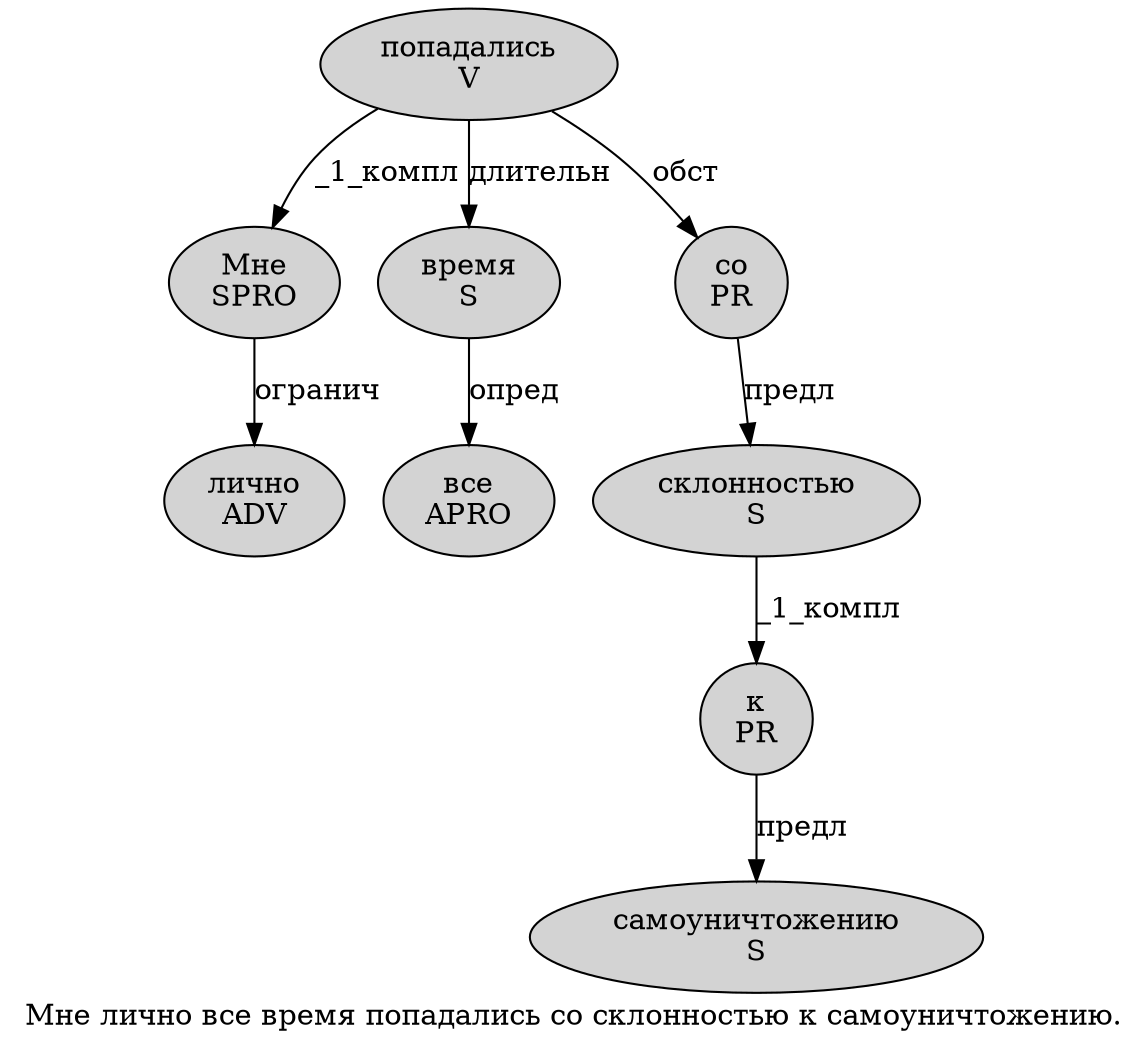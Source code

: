 digraph SENTENCE_1860 {
	graph [label="Мне лично все время попадались со склонностью к самоуничтожению."]
	node [style=filled]
		0 [label="Мне
SPRO" color="" fillcolor=lightgray penwidth=1 shape=ellipse]
		1 [label="лично
ADV" color="" fillcolor=lightgray penwidth=1 shape=ellipse]
		2 [label="все
APRO" color="" fillcolor=lightgray penwidth=1 shape=ellipse]
		3 [label="время
S" color="" fillcolor=lightgray penwidth=1 shape=ellipse]
		4 [label="попадались
V" color="" fillcolor=lightgray penwidth=1 shape=ellipse]
		5 [label="со
PR" color="" fillcolor=lightgray penwidth=1 shape=ellipse]
		6 [label="склонностью
S" color="" fillcolor=lightgray penwidth=1 shape=ellipse]
		7 [label="к
PR" color="" fillcolor=lightgray penwidth=1 shape=ellipse]
		8 [label="самоуничтожению
S" color="" fillcolor=lightgray penwidth=1 shape=ellipse]
			4 -> 0 [label="_1_компл"]
			4 -> 3 [label="длительн"]
			4 -> 5 [label="обст"]
			3 -> 2 [label="опред"]
			7 -> 8 [label="предл"]
			5 -> 6 [label="предл"]
			0 -> 1 [label="огранич"]
			6 -> 7 [label="_1_компл"]
}